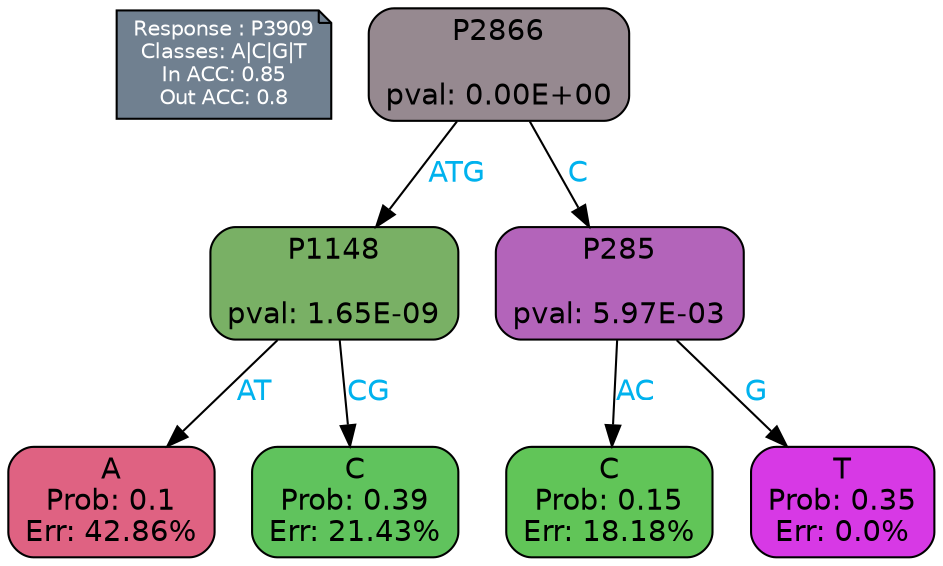 digraph Tree {
node [shape=box, style="filled, rounded", color="black", fontname=helvetica] ;
graph [ranksep=equally, splines=polylines, bgcolor=transparent, dpi=600] ;
edge [fontname=helvetica] ;
LEGEND [label="Response : P3909
Classes: A|C|G|T
In ACC: 0.85
Out ACC: 0.8
",shape=note,align=left,style=filled,fillcolor="slategray",fontcolor="white",fontsize=10];1 [label="P2866

pval: 0.00E+00", fillcolor="#968990"] ;
2 [label="P1148

pval: 1.65E-09", fillcolor="#79b065"] ;
3 [label="A
Prob: 0.1
Err: 42.86%", fillcolor="#df6282"] ;
4 [label="C
Prob: 0.39
Err: 21.43%", fillcolor="#60c35d"] ;
5 [label="P285

pval: 5.97E-03", fillcolor="#b364ba"] ;
6 [label="C
Prob: 0.15
Err: 18.18%", fillcolor="#61c558"] ;
7 [label="T
Prob: 0.35
Err: 0.0%", fillcolor="#d739e5"] ;
1 -> 2 [label="ATG",fontcolor=deepskyblue2] ;
1 -> 5 [label="C",fontcolor=deepskyblue2] ;
2 -> 3 [label="AT",fontcolor=deepskyblue2] ;
2 -> 4 [label="CG",fontcolor=deepskyblue2] ;
5 -> 6 [label="AC",fontcolor=deepskyblue2] ;
5 -> 7 [label="G",fontcolor=deepskyblue2] ;
{rank = same; 3;4;6;7;}{rank = same; LEGEND;1;}}